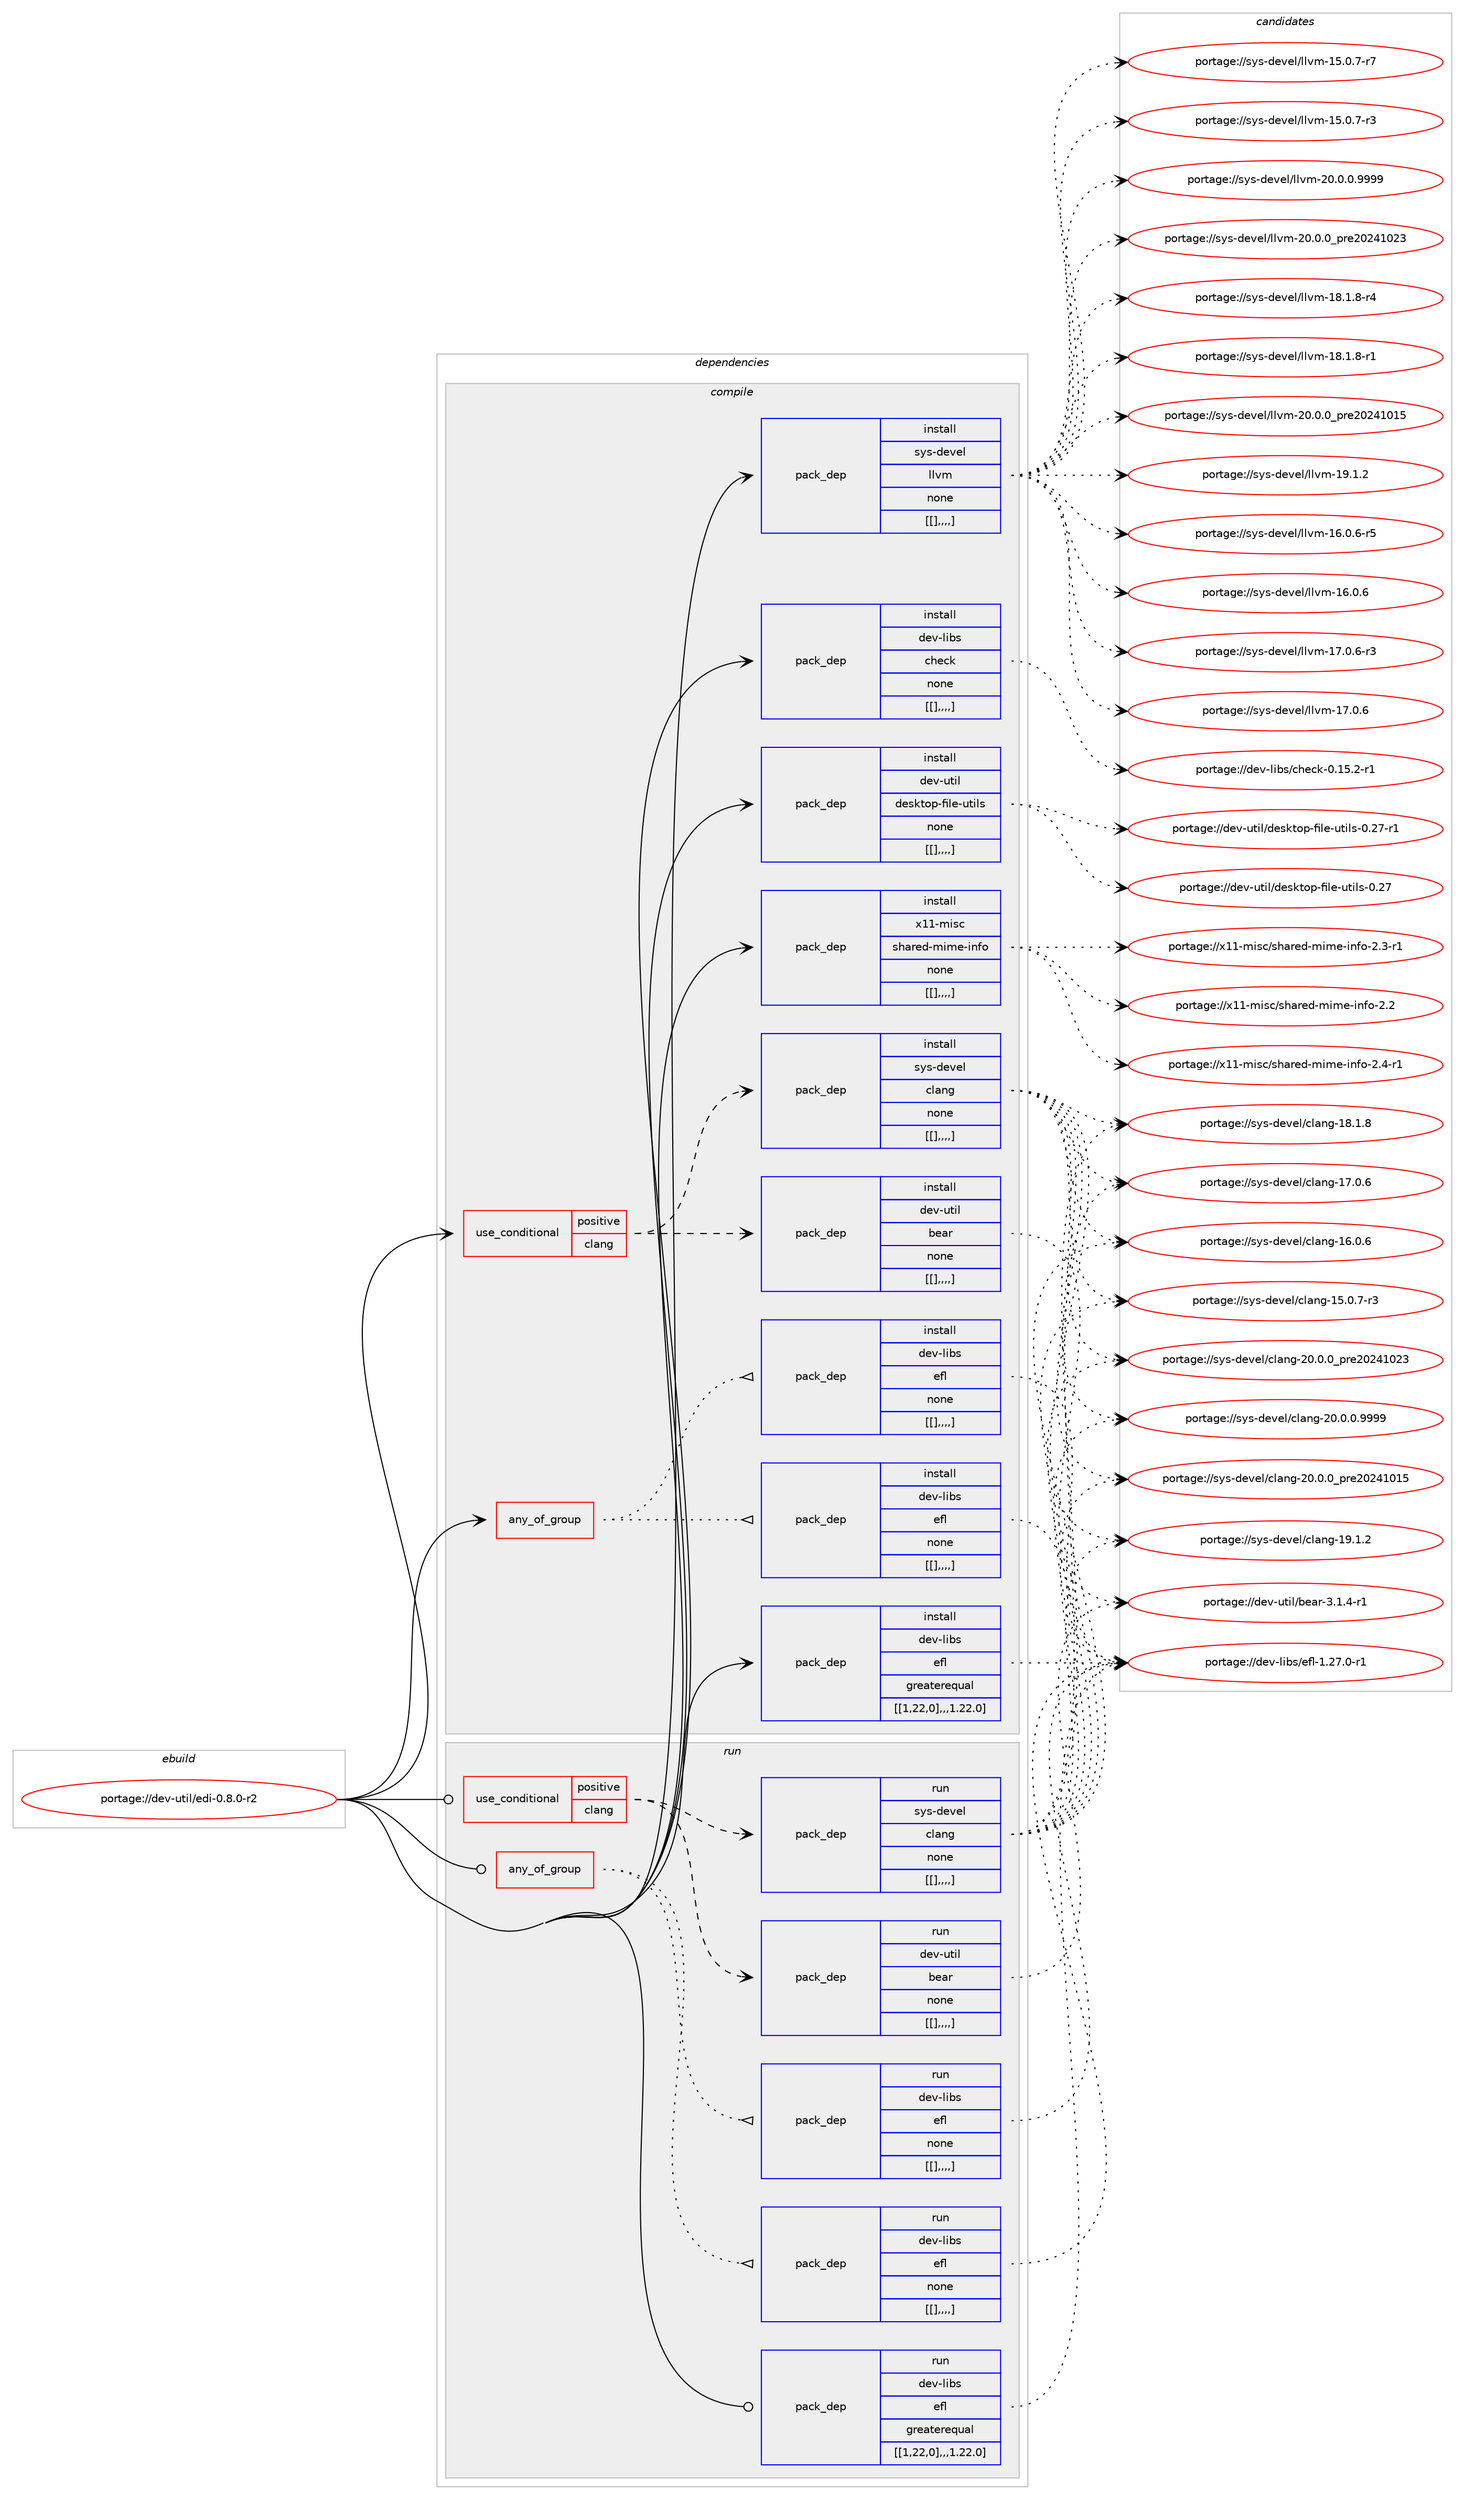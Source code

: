 digraph prolog {

# *************
# Graph options
# *************

newrank=true;
concentrate=true;
compound=true;
graph [rankdir=LR,fontname=Helvetica,fontsize=10,ranksep=1.5];#, ranksep=2.5, nodesep=0.2];
edge  [arrowhead=vee];
node  [fontname=Helvetica,fontsize=10];

# **********
# The ebuild
# **********

subgraph cluster_leftcol {
color=gray;
label=<<i>ebuild</i>>;
id [label="portage://dev-util/edi-0.8.0-r2", color=red, width=4, href="../dev-util/edi-0.8.0-r2.svg"];
}

# ****************
# The dependencies
# ****************

subgraph cluster_midcol {
color=gray;
label=<<i>dependencies</i>>;
subgraph cluster_compile {
fillcolor="#eeeeee";
style=filled;
label=<<i>compile</i>>;
subgraph any1356 {
dependency226269 [label=<<TABLE BORDER="0" CELLBORDER="1" CELLSPACING="0" CELLPADDING="4"><TR><TD CELLPADDING="10">any_of_group</TD></TR></TABLE>>, shape=none, color=red];subgraph pack159773 {
dependency226343 [label=<<TABLE BORDER="0" CELLBORDER="1" CELLSPACING="0" CELLPADDING="4" WIDTH="220"><TR><TD ROWSPAN="6" CELLPADDING="30">pack_dep</TD></TR><TR><TD WIDTH="110">install</TD></TR><TR><TD>dev-libs</TD></TR><TR><TD>efl</TD></TR><TR><TD>none</TD></TR><TR><TD>[[],,,,]</TD></TR></TABLE>>, shape=none, color=blue];
}
dependency226269:e -> dependency226343:w [weight=20,style="dotted",arrowhead="oinv"];
subgraph pack159794 {
dependency226367 [label=<<TABLE BORDER="0" CELLBORDER="1" CELLSPACING="0" CELLPADDING="4" WIDTH="220"><TR><TD ROWSPAN="6" CELLPADDING="30">pack_dep</TD></TR><TR><TD WIDTH="110">install</TD></TR><TR><TD>dev-libs</TD></TR><TR><TD>efl</TD></TR><TR><TD>none</TD></TR><TR><TD>[[],,,,]</TD></TR></TABLE>>, shape=none, color=blue];
}
dependency226269:e -> dependency226367:w [weight=20,style="dotted",arrowhead="oinv"];
}
id:e -> dependency226269:w [weight=20,style="solid",arrowhead="vee"];
subgraph cond65070 {
dependency226375 [label=<<TABLE BORDER="0" CELLBORDER="1" CELLSPACING="0" CELLPADDING="4"><TR><TD ROWSPAN="3" CELLPADDING="10">use_conditional</TD></TR><TR><TD>positive</TD></TR><TR><TD>clang</TD></TR></TABLE>>, shape=none, color=red];
subgraph pack159800 {
dependency226385 [label=<<TABLE BORDER="0" CELLBORDER="1" CELLSPACING="0" CELLPADDING="4" WIDTH="220"><TR><TD ROWSPAN="6" CELLPADDING="30">pack_dep</TD></TR><TR><TD WIDTH="110">install</TD></TR><TR><TD>dev-util</TD></TR><TR><TD>bear</TD></TR><TR><TD>none</TD></TR><TR><TD>[[],,,,]</TD></TR></TABLE>>, shape=none, color=blue];
}
dependency226375:e -> dependency226385:w [weight=20,style="dashed",arrowhead="vee"];
subgraph pack159822 {
dependency226444 [label=<<TABLE BORDER="0" CELLBORDER="1" CELLSPACING="0" CELLPADDING="4" WIDTH="220"><TR><TD ROWSPAN="6" CELLPADDING="30">pack_dep</TD></TR><TR><TD WIDTH="110">install</TD></TR><TR><TD>sys-devel</TD></TR><TR><TD>clang</TD></TR><TR><TD>none</TD></TR><TR><TD>[[],,,,]</TD></TR></TABLE>>, shape=none, color=blue];
}
dependency226375:e -> dependency226444:w [weight=20,style="dashed",arrowhead="vee"];
}
id:e -> dependency226375:w [weight=20,style="solid",arrowhead="vee"];
subgraph pack159856 {
dependency226463 [label=<<TABLE BORDER="0" CELLBORDER="1" CELLSPACING="0" CELLPADDING="4" WIDTH="220"><TR><TD ROWSPAN="6" CELLPADDING="30">pack_dep</TD></TR><TR><TD WIDTH="110">install</TD></TR><TR><TD>dev-libs</TD></TR><TR><TD>check</TD></TR><TR><TD>none</TD></TR><TR><TD>[[],,,,]</TD></TR></TABLE>>, shape=none, color=blue];
}
id:e -> dependency226463:w [weight=20,style="solid",arrowhead="vee"];
subgraph pack159861 {
dependency226468 [label=<<TABLE BORDER="0" CELLBORDER="1" CELLSPACING="0" CELLPADDING="4" WIDTH="220"><TR><TD ROWSPAN="6" CELLPADDING="30">pack_dep</TD></TR><TR><TD WIDTH="110">install</TD></TR><TR><TD>dev-libs</TD></TR><TR><TD>efl</TD></TR><TR><TD>greaterequal</TD></TR><TR><TD>[[1,22,0],,,1.22.0]</TD></TR></TABLE>>, shape=none, color=blue];
}
id:e -> dependency226468:w [weight=20,style="solid",arrowhead="vee"];
subgraph pack159887 {
dependency226557 [label=<<TABLE BORDER="0" CELLBORDER="1" CELLSPACING="0" CELLPADDING="4" WIDTH="220"><TR><TD ROWSPAN="6" CELLPADDING="30">pack_dep</TD></TR><TR><TD WIDTH="110">install</TD></TR><TR><TD>dev-util</TD></TR><TR><TD>desktop-file-utils</TD></TR><TR><TD>none</TD></TR><TR><TD>[[],,,,]</TD></TR></TABLE>>, shape=none, color=blue];
}
id:e -> dependency226557:w [weight=20,style="solid",arrowhead="vee"];
subgraph pack159932 {
dependency226584 [label=<<TABLE BORDER="0" CELLBORDER="1" CELLSPACING="0" CELLPADDING="4" WIDTH="220"><TR><TD ROWSPAN="6" CELLPADDING="30">pack_dep</TD></TR><TR><TD WIDTH="110">install</TD></TR><TR><TD>x11-misc</TD></TR><TR><TD>shared-mime-info</TD></TR><TR><TD>none</TD></TR><TR><TD>[[],,,,]</TD></TR></TABLE>>, shape=none, color=blue];
}
id:e -> dependency226584:w [weight=20,style="solid",arrowhead="vee"];
subgraph pack159945 {
dependency226592 [label=<<TABLE BORDER="0" CELLBORDER="1" CELLSPACING="0" CELLPADDING="4" WIDTH="220"><TR><TD ROWSPAN="6" CELLPADDING="30">pack_dep</TD></TR><TR><TD WIDTH="110">install</TD></TR><TR><TD>sys-devel</TD></TR><TR><TD>llvm</TD></TR><TR><TD>none</TD></TR><TR><TD>[[],,,,]</TD></TR></TABLE>>, shape=none, color=blue];
}
id:e -> dependency226592:w [weight=20,style="solid",arrowhead="vee"];
}
subgraph cluster_compileandrun {
fillcolor="#eeeeee";
style=filled;
label=<<i>compile and run</i>>;
}
subgraph cluster_run {
fillcolor="#eeeeee";
style=filled;
label=<<i>run</i>>;
subgraph any1357 {
dependency226644 [label=<<TABLE BORDER="0" CELLBORDER="1" CELLSPACING="0" CELLPADDING="4"><TR><TD CELLPADDING="10">any_of_group</TD></TR></TABLE>>, shape=none, color=red];subgraph pack160040 {
dependency226738 [label=<<TABLE BORDER="0" CELLBORDER="1" CELLSPACING="0" CELLPADDING="4" WIDTH="220"><TR><TD ROWSPAN="6" CELLPADDING="30">pack_dep</TD></TR><TR><TD WIDTH="110">run</TD></TR><TR><TD>dev-libs</TD></TR><TR><TD>efl</TD></TR><TR><TD>none</TD></TR><TR><TD>[[],,,,]</TD></TR></TABLE>>, shape=none, color=blue];
}
dependency226644:e -> dependency226738:w [weight=20,style="dotted",arrowhead="oinv"];
subgraph pack160056 {
dependency226744 [label=<<TABLE BORDER="0" CELLBORDER="1" CELLSPACING="0" CELLPADDING="4" WIDTH="220"><TR><TD ROWSPAN="6" CELLPADDING="30">pack_dep</TD></TR><TR><TD WIDTH="110">run</TD></TR><TR><TD>dev-libs</TD></TR><TR><TD>efl</TD></TR><TR><TD>none</TD></TR><TR><TD>[[],,,,]</TD></TR></TABLE>>, shape=none, color=blue];
}
dependency226644:e -> dependency226744:w [weight=20,style="dotted",arrowhead="oinv"];
}
id:e -> dependency226644:w [weight=20,style="solid",arrowhead="odot"];
subgraph cond65185 {
dependency226749 [label=<<TABLE BORDER="0" CELLBORDER="1" CELLSPACING="0" CELLPADDING="4"><TR><TD ROWSPAN="3" CELLPADDING="10">use_conditional</TD></TR><TR><TD>positive</TD></TR><TR><TD>clang</TD></TR></TABLE>>, shape=none, color=red];
subgraph pack160070 {
dependency226762 [label=<<TABLE BORDER="0" CELLBORDER="1" CELLSPACING="0" CELLPADDING="4" WIDTH="220"><TR><TD ROWSPAN="6" CELLPADDING="30">pack_dep</TD></TR><TR><TD WIDTH="110">run</TD></TR><TR><TD>dev-util</TD></TR><TR><TD>bear</TD></TR><TR><TD>none</TD></TR><TR><TD>[[],,,,]</TD></TR></TABLE>>, shape=none, color=blue];
}
dependency226749:e -> dependency226762:w [weight=20,style="dashed",arrowhead="vee"];
subgraph pack160109 {
dependency226819 [label=<<TABLE BORDER="0" CELLBORDER="1" CELLSPACING="0" CELLPADDING="4" WIDTH="220"><TR><TD ROWSPAN="6" CELLPADDING="30">pack_dep</TD></TR><TR><TD WIDTH="110">run</TD></TR><TR><TD>sys-devel</TD></TR><TR><TD>clang</TD></TR><TR><TD>none</TD></TR><TR><TD>[[],,,,]</TD></TR></TABLE>>, shape=none, color=blue];
}
dependency226749:e -> dependency226819:w [weight=20,style="dashed",arrowhead="vee"];
}
id:e -> dependency226749:w [weight=20,style="solid",arrowhead="odot"];
subgraph pack160132 {
dependency226928 [label=<<TABLE BORDER="0" CELLBORDER="1" CELLSPACING="0" CELLPADDING="4" WIDTH="220"><TR><TD ROWSPAN="6" CELLPADDING="30">pack_dep</TD></TR><TR><TD WIDTH="110">run</TD></TR><TR><TD>dev-libs</TD></TR><TR><TD>efl</TD></TR><TR><TD>greaterequal</TD></TR><TR><TD>[[1,22,0],,,1.22.0]</TD></TR></TABLE>>, shape=none, color=blue];
}
id:e -> dependency226928:w [weight=20,style="solid",arrowhead="odot"];
}
}

# **************
# The candidates
# **************

subgraph cluster_choices {
rank=same;
color=gray;
label=<<i>candidates</i>>;

subgraph choice159761 {
color=black;
nodesep=1;
choice100101118451081059811547101102108454946505546484511449 [label="portage://dev-libs/efl-1.27.0-r1", color=red, width=4,href="../dev-libs/efl-1.27.0-r1.svg"];
dependency226343:e -> choice100101118451081059811547101102108454946505546484511449:w [style=dotted,weight="100"];
}
subgraph choice159768 {
color=black;
nodesep=1;
choice100101118451081059811547101102108454946505546484511449 [label="portage://dev-libs/efl-1.27.0-r1", color=red, width=4,href="../dev-libs/efl-1.27.0-r1.svg"];
dependency226367:e -> choice100101118451081059811547101102108454946505546484511449:w [style=dotted,weight="100"];
}
subgraph choice159794 {
color=black;
nodesep=1;
choice100101118451171161051084798101971144551464946524511449 [label="portage://dev-util/bear-3.1.4-r1", color=red, width=4,href="../dev-util/bear-3.1.4-r1.svg"];
dependency226385:e -> choice100101118451171161051084798101971144551464946524511449:w [style=dotted,weight="100"];
}
subgraph choice159796 {
color=black;
nodesep=1;
choice11512111545100101118101108479910897110103455048464846484657575757 [label="portage://sys-devel/clang-20.0.0.9999", color=red, width=4,href="../sys-devel/clang-20.0.0.9999.svg"];
choice1151211154510010111810110847991089711010345504846484648951121141015048505249485051 [label="portage://sys-devel/clang-20.0.0_pre20241023", color=red, width=4,href="../sys-devel/clang-20.0.0_pre20241023.svg"];
choice1151211154510010111810110847991089711010345504846484648951121141015048505249484953 [label="portage://sys-devel/clang-20.0.0_pre20241015", color=red, width=4,href="../sys-devel/clang-20.0.0_pre20241015.svg"];
choice1151211154510010111810110847991089711010345495746494650 [label="portage://sys-devel/clang-19.1.2", color=red, width=4,href="../sys-devel/clang-19.1.2.svg"];
choice1151211154510010111810110847991089711010345495646494656 [label="portage://sys-devel/clang-18.1.8", color=red, width=4,href="../sys-devel/clang-18.1.8.svg"];
choice1151211154510010111810110847991089711010345495546484654 [label="portage://sys-devel/clang-17.0.6", color=red, width=4,href="../sys-devel/clang-17.0.6.svg"];
choice1151211154510010111810110847991089711010345495446484654 [label="portage://sys-devel/clang-16.0.6", color=red, width=4,href="../sys-devel/clang-16.0.6.svg"];
choice11512111545100101118101108479910897110103454953464846554511451 [label="portage://sys-devel/clang-15.0.7-r3", color=red, width=4,href="../sys-devel/clang-15.0.7-r3.svg"];
dependency226444:e -> choice11512111545100101118101108479910897110103455048464846484657575757:w [style=dotted,weight="100"];
dependency226444:e -> choice1151211154510010111810110847991089711010345504846484648951121141015048505249485051:w [style=dotted,weight="100"];
dependency226444:e -> choice1151211154510010111810110847991089711010345504846484648951121141015048505249484953:w [style=dotted,weight="100"];
dependency226444:e -> choice1151211154510010111810110847991089711010345495746494650:w [style=dotted,weight="100"];
dependency226444:e -> choice1151211154510010111810110847991089711010345495646494656:w [style=dotted,weight="100"];
dependency226444:e -> choice1151211154510010111810110847991089711010345495546484654:w [style=dotted,weight="100"];
dependency226444:e -> choice1151211154510010111810110847991089711010345495446484654:w [style=dotted,weight="100"];
dependency226444:e -> choice11512111545100101118101108479910897110103454953464846554511451:w [style=dotted,weight="100"];
}
subgraph choice159803 {
color=black;
nodesep=1;
choice1001011184510810598115479910410199107454846495346504511449 [label="portage://dev-libs/check-0.15.2-r1", color=red, width=4,href="../dev-libs/check-0.15.2-r1.svg"];
dependency226463:e -> choice1001011184510810598115479910410199107454846495346504511449:w [style=dotted,weight="100"];
}
subgraph choice159806 {
color=black;
nodesep=1;
choice100101118451081059811547101102108454946505546484511449 [label="portage://dev-libs/efl-1.27.0-r1", color=red, width=4,href="../dev-libs/efl-1.27.0-r1.svg"];
dependency226468:e -> choice100101118451081059811547101102108454946505546484511449:w [style=dotted,weight="100"];
}
subgraph choice159823 {
color=black;
nodesep=1;
choice1001011184511711610510847100101115107116111112451021051081014511711610510811545484650554511449 [label="portage://dev-util/desktop-file-utils-0.27-r1", color=red, width=4,href="../dev-util/desktop-file-utils-0.27-r1.svg"];
choice100101118451171161051084710010111510711611111245102105108101451171161051081154548465055 [label="portage://dev-util/desktop-file-utils-0.27", color=red, width=4,href="../dev-util/desktop-file-utils-0.27.svg"];
dependency226557:e -> choice1001011184511711610510847100101115107116111112451021051081014511711610510811545484650554511449:w [style=dotted,weight="100"];
dependency226557:e -> choice100101118451171161051084710010111510711611111245102105108101451171161051081154548465055:w [style=dotted,weight="100"];
}
subgraph choice159854 {
color=black;
nodesep=1;
choice1204949451091051159947115104971141011004510910510910145105110102111455046524511449 [label="portage://x11-misc/shared-mime-info-2.4-r1", color=red, width=4,href="../x11-misc/shared-mime-info-2.4-r1.svg"];
choice1204949451091051159947115104971141011004510910510910145105110102111455046514511449 [label="portage://x11-misc/shared-mime-info-2.3-r1", color=red, width=4,href="../x11-misc/shared-mime-info-2.3-r1.svg"];
choice120494945109105115994711510497114101100451091051091014510511010211145504650 [label="portage://x11-misc/shared-mime-info-2.2", color=red, width=4,href="../x11-misc/shared-mime-info-2.2.svg"];
dependency226584:e -> choice1204949451091051159947115104971141011004510910510910145105110102111455046524511449:w [style=dotted,weight="100"];
dependency226584:e -> choice1204949451091051159947115104971141011004510910510910145105110102111455046514511449:w [style=dotted,weight="100"];
dependency226584:e -> choice120494945109105115994711510497114101100451091051091014510511010211145504650:w [style=dotted,weight="100"];
}
subgraph choice159871 {
color=black;
nodesep=1;
choice1151211154510010111810110847108108118109455048464846484657575757 [label="portage://sys-devel/llvm-20.0.0.9999", color=red, width=4,href="../sys-devel/llvm-20.0.0.9999.svg"];
choice115121115451001011181011084710810811810945504846484648951121141015048505249485051 [label="portage://sys-devel/llvm-20.0.0_pre20241023", color=red, width=4,href="../sys-devel/llvm-20.0.0_pre20241023.svg"];
choice115121115451001011181011084710810811810945504846484648951121141015048505249484953 [label="portage://sys-devel/llvm-20.0.0_pre20241015", color=red, width=4,href="../sys-devel/llvm-20.0.0_pre20241015.svg"];
choice115121115451001011181011084710810811810945495746494650 [label="portage://sys-devel/llvm-19.1.2", color=red, width=4,href="../sys-devel/llvm-19.1.2.svg"];
choice1151211154510010111810110847108108118109454956464946564511452 [label="portage://sys-devel/llvm-18.1.8-r4", color=red, width=4,href="../sys-devel/llvm-18.1.8-r4.svg"];
choice1151211154510010111810110847108108118109454956464946564511449 [label="portage://sys-devel/llvm-18.1.8-r1", color=red, width=4,href="../sys-devel/llvm-18.1.8-r1.svg"];
choice1151211154510010111810110847108108118109454955464846544511451 [label="portage://sys-devel/llvm-17.0.6-r3", color=red, width=4,href="../sys-devel/llvm-17.0.6-r3.svg"];
choice115121115451001011181011084710810811810945495546484654 [label="portage://sys-devel/llvm-17.0.6", color=red, width=4,href="../sys-devel/llvm-17.0.6.svg"];
choice1151211154510010111810110847108108118109454954464846544511453 [label="portage://sys-devel/llvm-16.0.6-r5", color=red, width=4,href="../sys-devel/llvm-16.0.6-r5.svg"];
choice115121115451001011181011084710810811810945495446484654 [label="portage://sys-devel/llvm-16.0.6", color=red, width=4,href="../sys-devel/llvm-16.0.6.svg"];
choice1151211154510010111810110847108108118109454953464846554511455 [label="portage://sys-devel/llvm-15.0.7-r7", color=red, width=4,href="../sys-devel/llvm-15.0.7-r7.svg"];
choice1151211154510010111810110847108108118109454953464846554511451 [label="portage://sys-devel/llvm-15.0.7-r3", color=red, width=4,href="../sys-devel/llvm-15.0.7-r3.svg"];
dependency226592:e -> choice1151211154510010111810110847108108118109455048464846484657575757:w [style=dotted,weight="100"];
dependency226592:e -> choice115121115451001011181011084710810811810945504846484648951121141015048505249485051:w [style=dotted,weight="100"];
dependency226592:e -> choice115121115451001011181011084710810811810945504846484648951121141015048505249484953:w [style=dotted,weight="100"];
dependency226592:e -> choice115121115451001011181011084710810811810945495746494650:w [style=dotted,weight="100"];
dependency226592:e -> choice1151211154510010111810110847108108118109454956464946564511452:w [style=dotted,weight="100"];
dependency226592:e -> choice1151211154510010111810110847108108118109454956464946564511449:w [style=dotted,weight="100"];
dependency226592:e -> choice1151211154510010111810110847108108118109454955464846544511451:w [style=dotted,weight="100"];
dependency226592:e -> choice115121115451001011181011084710810811810945495546484654:w [style=dotted,weight="100"];
dependency226592:e -> choice1151211154510010111810110847108108118109454954464846544511453:w [style=dotted,weight="100"];
dependency226592:e -> choice115121115451001011181011084710810811810945495446484654:w [style=dotted,weight="100"];
dependency226592:e -> choice1151211154510010111810110847108108118109454953464846554511455:w [style=dotted,weight="100"];
dependency226592:e -> choice1151211154510010111810110847108108118109454953464846554511451:w [style=dotted,weight="100"];
}
subgraph choice159896 {
color=black;
nodesep=1;
choice100101118451081059811547101102108454946505546484511449 [label="portage://dev-libs/efl-1.27.0-r1", color=red, width=4,href="../dev-libs/efl-1.27.0-r1.svg"];
dependency226738:e -> choice100101118451081059811547101102108454946505546484511449:w [style=dotted,weight="100"];
}
subgraph choice159914 {
color=black;
nodesep=1;
choice100101118451081059811547101102108454946505546484511449 [label="portage://dev-libs/efl-1.27.0-r1", color=red, width=4,href="../dev-libs/efl-1.27.0-r1.svg"];
dependency226744:e -> choice100101118451081059811547101102108454946505546484511449:w [style=dotted,weight="100"];
}
subgraph choice159916 {
color=black;
nodesep=1;
choice100101118451171161051084798101971144551464946524511449 [label="portage://dev-util/bear-3.1.4-r1", color=red, width=4,href="../dev-util/bear-3.1.4-r1.svg"];
dependency226762:e -> choice100101118451171161051084798101971144551464946524511449:w [style=dotted,weight="100"];
}
subgraph choice159917 {
color=black;
nodesep=1;
choice11512111545100101118101108479910897110103455048464846484657575757 [label="portage://sys-devel/clang-20.0.0.9999", color=red, width=4,href="../sys-devel/clang-20.0.0.9999.svg"];
choice1151211154510010111810110847991089711010345504846484648951121141015048505249485051 [label="portage://sys-devel/clang-20.0.0_pre20241023", color=red, width=4,href="../sys-devel/clang-20.0.0_pre20241023.svg"];
choice1151211154510010111810110847991089711010345504846484648951121141015048505249484953 [label="portage://sys-devel/clang-20.0.0_pre20241015", color=red, width=4,href="../sys-devel/clang-20.0.0_pre20241015.svg"];
choice1151211154510010111810110847991089711010345495746494650 [label="portage://sys-devel/clang-19.1.2", color=red, width=4,href="../sys-devel/clang-19.1.2.svg"];
choice1151211154510010111810110847991089711010345495646494656 [label="portage://sys-devel/clang-18.1.8", color=red, width=4,href="../sys-devel/clang-18.1.8.svg"];
choice1151211154510010111810110847991089711010345495546484654 [label="portage://sys-devel/clang-17.0.6", color=red, width=4,href="../sys-devel/clang-17.0.6.svg"];
choice1151211154510010111810110847991089711010345495446484654 [label="portage://sys-devel/clang-16.0.6", color=red, width=4,href="../sys-devel/clang-16.0.6.svg"];
choice11512111545100101118101108479910897110103454953464846554511451 [label="portage://sys-devel/clang-15.0.7-r3", color=red, width=4,href="../sys-devel/clang-15.0.7-r3.svg"];
dependency226819:e -> choice11512111545100101118101108479910897110103455048464846484657575757:w [style=dotted,weight="100"];
dependency226819:e -> choice1151211154510010111810110847991089711010345504846484648951121141015048505249485051:w [style=dotted,weight="100"];
dependency226819:e -> choice1151211154510010111810110847991089711010345504846484648951121141015048505249484953:w [style=dotted,weight="100"];
dependency226819:e -> choice1151211154510010111810110847991089711010345495746494650:w [style=dotted,weight="100"];
dependency226819:e -> choice1151211154510010111810110847991089711010345495646494656:w [style=dotted,weight="100"];
dependency226819:e -> choice1151211154510010111810110847991089711010345495546484654:w [style=dotted,weight="100"];
dependency226819:e -> choice1151211154510010111810110847991089711010345495446484654:w [style=dotted,weight="100"];
dependency226819:e -> choice11512111545100101118101108479910897110103454953464846554511451:w [style=dotted,weight="100"];
}
subgraph choice159925 {
color=black;
nodesep=1;
choice100101118451081059811547101102108454946505546484511449 [label="portage://dev-libs/efl-1.27.0-r1", color=red, width=4,href="../dev-libs/efl-1.27.0-r1.svg"];
dependency226928:e -> choice100101118451081059811547101102108454946505546484511449:w [style=dotted,weight="100"];
}
}

}
